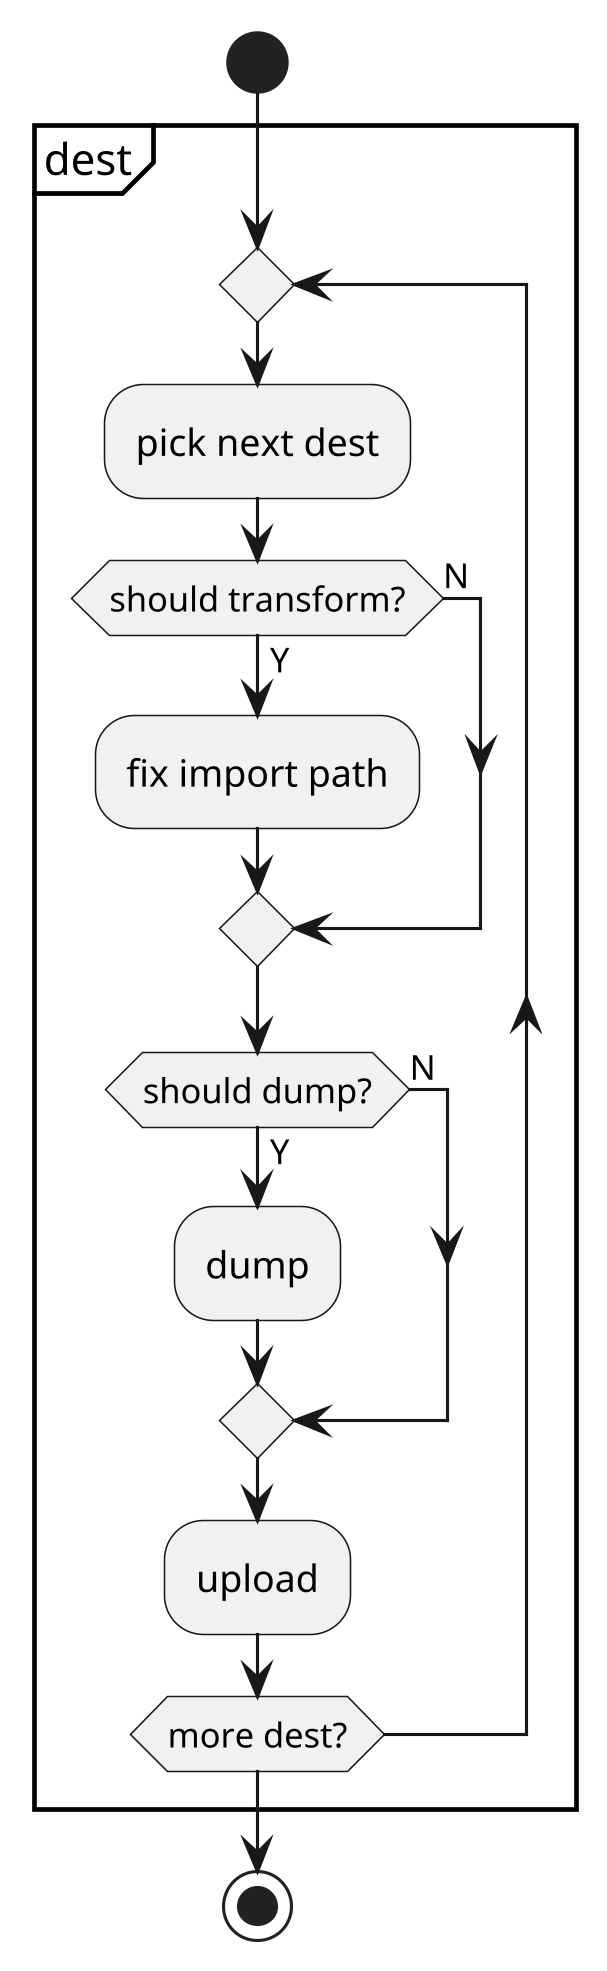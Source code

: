 @startuml transform-dest
skinparam dpi 300
skinparam defaultFontName Sarasa Fixed SC
skinparam DefaultMonospacedFontName Sarasa Fixed SC

start
partition dest {
  repeat
  :pick next dest;
  if(should transform?) then (Y)
  :fix import path;
  else (N)
  endif


  if(should dump?) then (Y)
  :dump;
  else (N)
  endif

  :upload;

  repeat while (more dest?)
}
stop

@enduml
